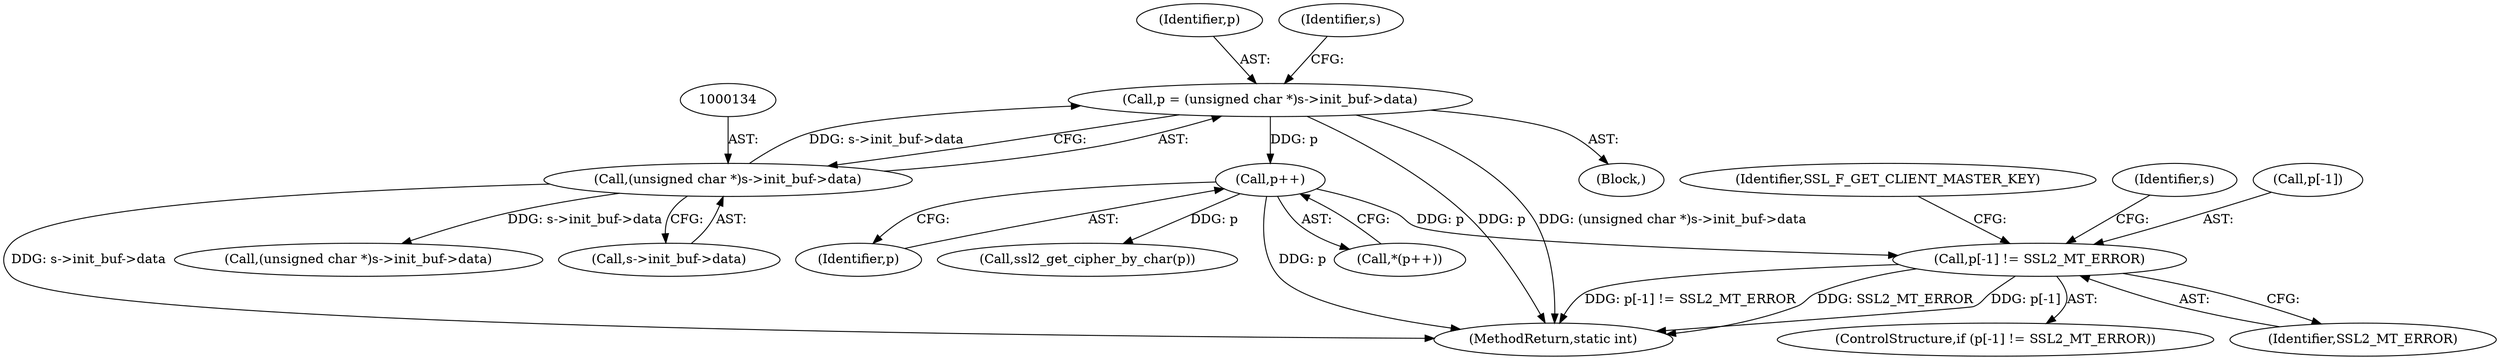 digraph "0_openssl_86f8fb0e344d62454f8daf3e15236b2b59210756_0@array" {
"1000190" [label="(Call,p[-1] != SSL2_MT_ERROR)"];
"1000185" [label="(Call,p++)"];
"1000131" [label="(Call,p = (unsigned char *)s->init_buf->data)"];
"1000133" [label="(Call,(unsigned char *)s->init_buf->data)"];
"1000205" [label="(Identifier,SSL_F_GET_CLIENT_MASTER_KEY)"];
"1000133" [label="(Call,(unsigned char *)s->init_buf->data)"];
"1000131" [label="(Call,p = (unsigned char *)s->init_buf->data)"];
"1000198" [label="(Identifier,s)"];
"1000132" [label="(Identifier,p)"];
"1001229" [label="(MethodReturn,static int)"];
"1000189" [label="(ControlStructure,if (p[-1] != SSL2_MT_ERROR))"];
"1000293" [label="(Call,(unsigned char *)s->init_buf->data)"];
"1000120" [label="(Block,)"];
"1000190" [label="(Call,p[-1] != SSL2_MT_ERROR)"];
"1000184" [label="(Call,*(p++))"];
"1000185" [label="(Call,p++)"];
"1000186" [label="(Identifier,p)"];
"1000143" [label="(Identifier,s)"];
"1000191" [label="(Call,p[-1])"];
"1000135" [label="(Call,s->init_buf->data)"];
"1000212" [label="(Call,ssl2_get_cipher_by_char(p))"];
"1000195" [label="(Identifier,SSL2_MT_ERROR)"];
"1000190" -> "1000189"  [label="AST: "];
"1000190" -> "1000195"  [label="CFG: "];
"1000191" -> "1000190"  [label="AST: "];
"1000195" -> "1000190"  [label="AST: "];
"1000198" -> "1000190"  [label="CFG: "];
"1000205" -> "1000190"  [label="CFG: "];
"1000190" -> "1001229"  [label="DDG: p[-1] != SSL2_MT_ERROR"];
"1000190" -> "1001229"  [label="DDG: SSL2_MT_ERROR"];
"1000190" -> "1001229"  [label="DDG: p[-1]"];
"1000185" -> "1000190"  [label="DDG: p"];
"1000185" -> "1000184"  [label="AST: "];
"1000185" -> "1000186"  [label="CFG: "];
"1000186" -> "1000185"  [label="AST: "];
"1000184" -> "1000185"  [label="CFG: "];
"1000185" -> "1001229"  [label="DDG: p"];
"1000131" -> "1000185"  [label="DDG: p"];
"1000185" -> "1000212"  [label="DDG: p"];
"1000131" -> "1000120"  [label="AST: "];
"1000131" -> "1000133"  [label="CFG: "];
"1000132" -> "1000131"  [label="AST: "];
"1000133" -> "1000131"  [label="AST: "];
"1000143" -> "1000131"  [label="CFG: "];
"1000131" -> "1001229"  [label="DDG: p"];
"1000131" -> "1001229"  [label="DDG: (unsigned char *)s->init_buf->data"];
"1000133" -> "1000131"  [label="DDG: s->init_buf->data"];
"1000133" -> "1000135"  [label="CFG: "];
"1000134" -> "1000133"  [label="AST: "];
"1000135" -> "1000133"  [label="AST: "];
"1000133" -> "1001229"  [label="DDG: s->init_buf->data"];
"1000133" -> "1000293"  [label="DDG: s->init_buf->data"];
}
